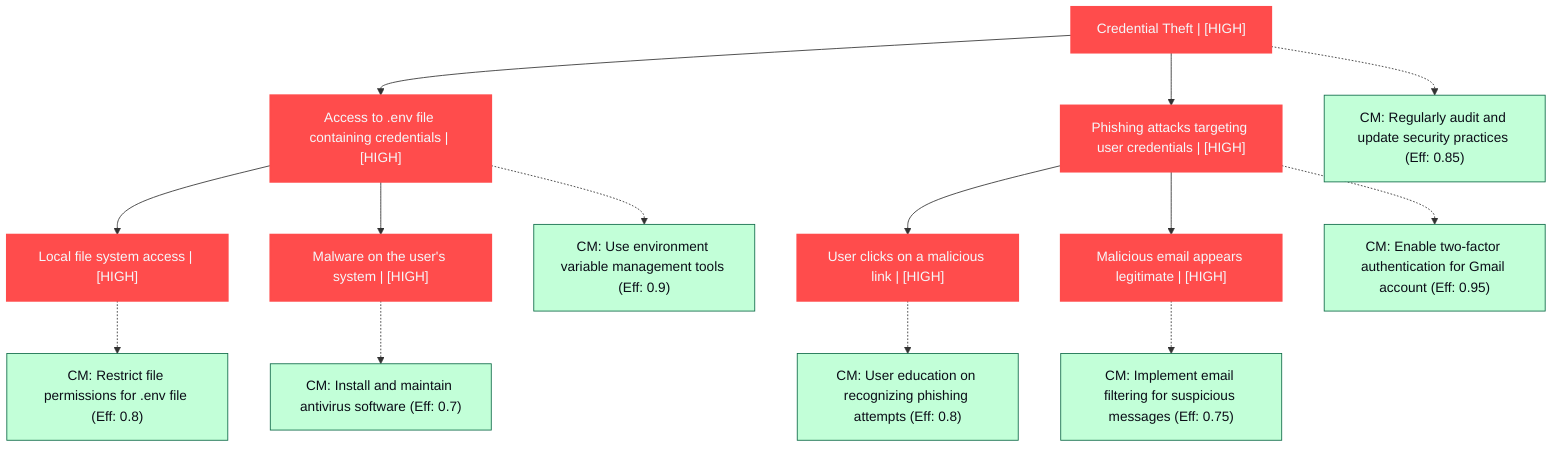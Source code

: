 graph TB
  node_01K63WC0V0K32CS1A187ARX5ED["Credential Theft | [HIGH]"]:::highRisk
  node_01K63WC0V0K32CS1A187ARX5ED-1["Access to .env file containing credentials | [HIGH]"]:::highRisk
  node_01K63WC0V0K32CS1A187ARX5ED-1-1["Local file system access | [HIGH]"]:::highRisk
  node_01K63WC0V0K32CS1A187ARX5ED-1-1_cm_0["CM: Restrict file permissions for .env file (Eff: 0.8)"]:::countermeasure
  node_01K63WC0V0K32CS1A187ARX5ED-1-2["Malware on the user's system | [HIGH]"]:::highRisk
  node_01K63WC0V0K32CS1A187ARX5ED-1-2_cm_0["CM: Install and maintain antivirus software (Eff: 0.7)"]:::countermeasure
  node_01K63WC0V0K32CS1A187ARX5ED-1_cm_0["CM: Use environment variable management tools (Eff: 0.9)"]:::countermeasure
  node_01K63WC0V0K32CS1A187ARX5ED-2["Phishing attacks targeting user credentials | [HIGH]"]:::highRisk
  node_01K63WC0V0K32CS1A187ARX5ED-2-1["User clicks on a malicious link | [HIGH]"]:::highRisk
  node_01K63WC0V0K32CS1A187ARX5ED-2-1_cm_0["CM: User education on recognizing phishing attempts (Eff: 0.8)"]:::countermeasure
  node_01K63WC0V0K32CS1A187ARX5ED-2-2["Malicious email appears legitimate | [HIGH]"]:::highRisk
  node_01K63WC0V0K32CS1A187ARX5ED-2-2_cm_0["CM: Implement email filtering for suspicious messages (Eff: 0.75)"]:::countermeasure
  node_01K63WC0V0K32CS1A187ARX5ED-2_cm_0["CM: Enable two-factor authentication for Gmail account (Eff: 0.95)"]:::countermeasure
  node_01K63WC0V0K32CS1A187ARX5ED_cm_0["CM: Regularly audit and update security practices (Eff: 0.85)"]:::countermeasure

  node_01K63WC0V0K32CS1A187ARX5ED --> node_01K63WC0V0K32CS1A187ARX5ED-1
  node_01K63WC0V0K32CS1A187ARX5ED-1 --> node_01K63WC0V0K32CS1A187ARX5ED-1-1
  node_01K63WC0V0K32CS1A187ARX5ED-1-1 -.-> node_01K63WC0V0K32CS1A187ARX5ED-1-1_cm_0
  node_01K63WC0V0K32CS1A187ARX5ED-1 --> node_01K63WC0V0K32CS1A187ARX5ED-1-2
  node_01K63WC0V0K32CS1A187ARX5ED-1-2 -.-> node_01K63WC0V0K32CS1A187ARX5ED-1-2_cm_0
  node_01K63WC0V0K32CS1A187ARX5ED-1 -.-> node_01K63WC0V0K32CS1A187ARX5ED-1_cm_0
  node_01K63WC0V0K32CS1A187ARX5ED --> node_01K63WC0V0K32CS1A187ARX5ED-2
  node_01K63WC0V0K32CS1A187ARX5ED-2 --> node_01K63WC0V0K32CS1A187ARX5ED-2-1
  node_01K63WC0V0K32CS1A187ARX5ED-2-1 -.-> node_01K63WC0V0K32CS1A187ARX5ED-2-1_cm_0
  node_01K63WC0V0K32CS1A187ARX5ED-2 --> node_01K63WC0V0K32CS1A187ARX5ED-2-2
  node_01K63WC0V0K32CS1A187ARX5ED-2-2 -.-> node_01K63WC0V0K32CS1A187ARX5ED-2-2_cm_0
  node_01K63WC0V0K32CS1A187ARX5ED-2 -.-> node_01K63WC0V0K32CS1A187ARX5ED-2_cm_0
  node_01K63WC0V0K32CS1A187ARX5ED -.-> node_01K63WC0V0K32CS1A187ARX5ED_cm_0

  classDef andNode fill:#FF4C4C,stroke:#FF4C4C,stroke-width:2px,color:#F5F7FA
  classDef orNode fill:#36FF8F,stroke:#36FF8F,stroke-width:2px,color:#0B0D17
  classDef leafNode fill:#29ABE2,stroke:#29ABE2,stroke-width:2px,color:#F5F7FA
  classDef highRisk fill:#FF4C4C,color:#F5F7FA,stroke:#FF4C4C,stroke-width:2px
  classDef mediumRisk fill:#FFD300,stroke:#FFD300,stroke-width:1px,color:#0B0D17
  classDef lowRisk fill:#FFF2B3,stroke:#FFF2B3,stroke-width:1px,color:#0B0D17
  classDef countermeasure fill:#C2FFD8,stroke:#106B49,stroke-width:1px,color:#0B0D17
  classDef reference fill:#A259FF,stroke:#c3a4ff,stroke-width:1px,stroke-dasharray:3 3,color:#F5F7FA
  classDef mitreNode stroke-dasharray:5 5
  classDef note fill:#ffffcc,stroke:#ffcc00,stroke-width:2px,stroke-dasharray:5 5